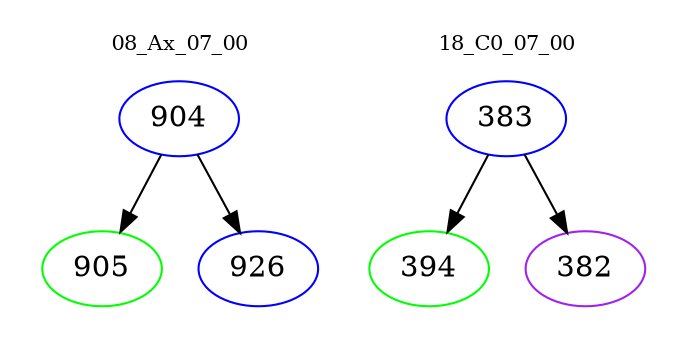 digraph{
subgraph cluster_0 {
color = white
label = "08_Ax_07_00";
fontsize=10;
T0_904 [label="904", color="blue"]
T0_904 -> T0_905 [color="black"]
T0_905 [label="905", color="green"]
T0_904 -> T0_926 [color="black"]
T0_926 [label="926", color="blue"]
}
subgraph cluster_1 {
color = white
label = "18_C0_07_00";
fontsize=10;
T1_383 [label="383", color="blue"]
T1_383 -> T1_394 [color="black"]
T1_394 [label="394", color="green"]
T1_383 -> T1_382 [color="black"]
T1_382 [label="382", color="purple"]
}
}
